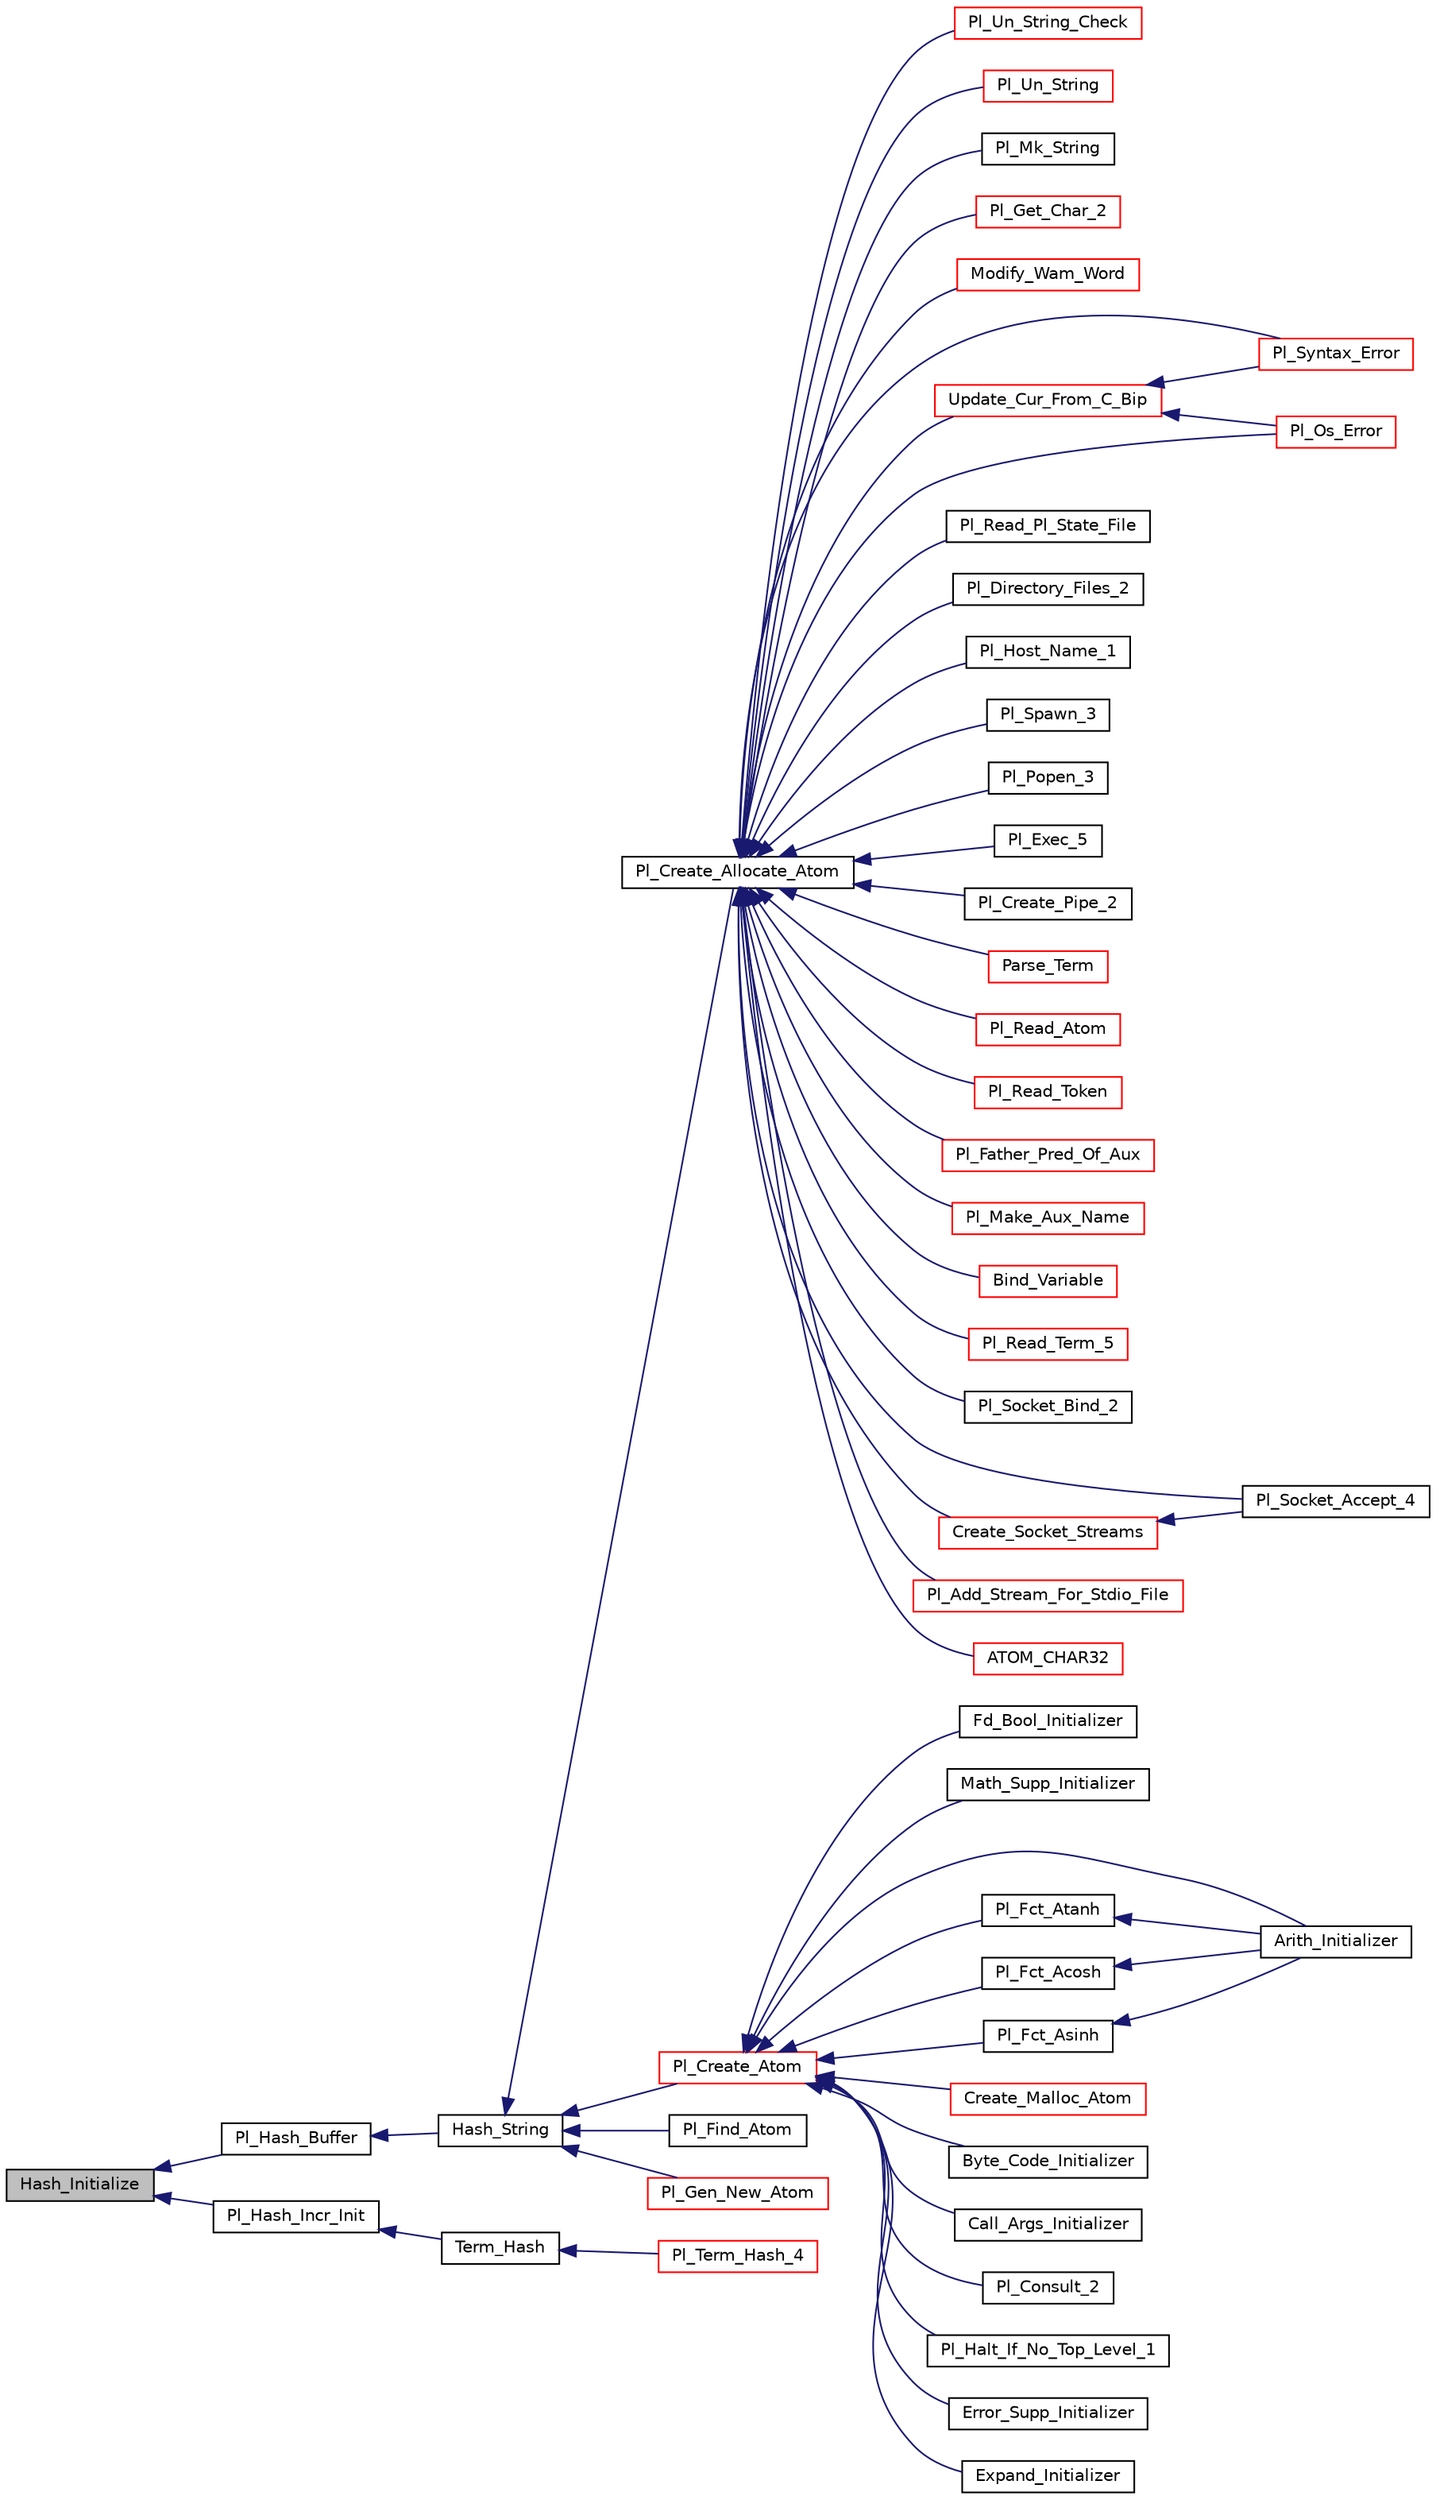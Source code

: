 digraph "Hash_Initialize"
{
  edge [fontname="Helvetica",fontsize="10",labelfontname="Helvetica",labelfontsize="10"];
  node [fontname="Helvetica",fontsize="10",shape=record];
  rankdir="LR";
  Node1 [label="Hash_Initialize",height=0.2,width=0.4,color="black", fillcolor="grey75", style="filled", fontcolor="black"];
  Node1 -> Node2 [dir="back",color="midnightblue",fontsize="10",style="solid",fontname="Helvetica"];
  Node2 [label="Pl_Hash_Buffer",height=0.2,width=0.4,color="black", fillcolor="white", style="filled",URL="$hash__fct_8h.html#a59393adcfbeeda198a890af25f29cf7c"];
  Node2 -> Node3 [dir="back",color="midnightblue",fontsize="10",style="solid",fontname="Helvetica"];
  Node3 [label="Hash_String",height=0.2,width=0.4,color="black", fillcolor="white", style="filled",URL="$atom_8c.html#a9ed09c0173fe0a0e6d0f90ec363687fe"];
  Node3 -> Node4 [dir="back",color="midnightblue",fontsize="10",style="solid",fontname="Helvetica"];
  Node4 [label="Pl_Create_Allocate_Atom",height=0.2,width=0.4,color="black", fillcolor="white", style="filled",URL="$atom_8h.html#a76a3983dda97458000ed903b9bc94f6c"];
  Node4 -> Node5 [dir="back",color="midnightblue",fontsize="10",style="solid",fontname="Helvetica"];
  Node5 [label="Pl_Un_String_Check",height=0.2,width=0.4,color="red", fillcolor="white", style="filled",URL="$c__supp_8h.html#aadb036ecc6069f9925f2b1250cc3a058"];
  Node4 -> Node6 [dir="back",color="midnightblue",fontsize="10",style="solid",fontname="Helvetica"];
  Node6 [label="Pl_Un_String",height=0.2,width=0.4,color="red", fillcolor="white", style="filled",URL="$c__supp_8h.html#a75c5fdf8cc9d0f0fd189de51f66d9655"];
  Node4 -> Node7 [dir="back",color="midnightblue",fontsize="10",style="solid",fontname="Helvetica"];
  Node7 [label="Pl_Mk_String",height=0.2,width=0.4,color="black", fillcolor="white", style="filled",URL="$c__supp_8h.html#a1e87ef3f9dbd61b7d7028e2e18d3a926"];
  Node4 -> Node8 [dir="back",color="midnightblue",fontsize="10",style="solid",fontname="Helvetica"];
  Node8 [label="Pl_Get_Char_2",height=0.2,width=0.4,color="red", fillcolor="white", style="filled",URL="$char__io__c_8c.html#a080ced92212fa7639a46b1bb16cbcf30"];
  Node4 -> Node9 [dir="back",color="midnightblue",fontsize="10",style="solid",fontname="Helvetica"];
  Node9 [label="Modify_Wam_Word",height=0.2,width=0.4,color="red", fillcolor="white", style="filled",URL="$debugger__c_8c.html#a038a5ba206b2861a848c62b9ec060b65"];
  Node4 -> Node10 [dir="back",color="midnightblue",fontsize="10",style="solid",fontname="Helvetica"];
  Node10 [label="Update_Cur_From_C_Bip",height=0.2,width=0.4,color="red", fillcolor="white", style="filled",URL="$error__supp_8c.html#aef1341aeb3ceb943d8e9d7d6f77b0582"];
  Node10 -> Node11 [dir="back",color="midnightblue",fontsize="10",style="solid",fontname="Helvetica"];
  Node11 [label="Pl_Syntax_Error",height=0.2,width=0.4,color="red", fillcolor="white", style="filled",URL="$error__supp_8h.html#a8bf7bb96d18b2385eb5e549a7fc25ccb"];
  Node10 -> Node12 [dir="back",color="midnightblue",fontsize="10",style="solid",fontname="Helvetica"];
  Node12 [label="Pl_Os_Error",height=0.2,width=0.4,color="red", fillcolor="white", style="filled",URL="$error__supp_8h.html#a76830f502895027f89f5430f7dcdd159"];
  Node4 -> Node11 [dir="back",color="midnightblue",fontsize="10",style="solid",fontname="Helvetica"];
  Node4 -> Node12 [dir="back",color="midnightblue",fontsize="10",style="solid",fontname="Helvetica"];
  Node4 -> Node13 [dir="back",color="midnightblue",fontsize="10",style="solid",fontname="Helvetica"];
  Node13 [label="Pl_Read_Pl_State_File",height=0.2,width=0.4,color="black", fillcolor="white", style="filled",URL="$flag__supp_8h.html#a6fb80438bca5ea3a8626da474b5111bc"];
  Node4 -> Node14 [dir="back",color="midnightblue",fontsize="10",style="solid",fontname="Helvetica"];
  Node14 [label="Pl_Directory_Files_2",height=0.2,width=0.4,color="black", fillcolor="white", style="filled",URL="$os__interf__c_8c.html#a054283b433b8460a7c04e81b4c43df2f"];
  Node4 -> Node15 [dir="back",color="midnightblue",fontsize="10",style="solid",fontname="Helvetica"];
  Node15 [label="Pl_Host_Name_1",height=0.2,width=0.4,color="black", fillcolor="white", style="filled",URL="$os__interf__c_8c.html#a4324525419034fbe31a887925737400f"];
  Node4 -> Node16 [dir="back",color="midnightblue",fontsize="10",style="solid",fontname="Helvetica"];
  Node16 [label="Pl_Spawn_3",height=0.2,width=0.4,color="black", fillcolor="white", style="filled",URL="$os__interf__c_8c.html#aed2810d942c8bfb1e7912897451fb1e3"];
  Node4 -> Node17 [dir="back",color="midnightblue",fontsize="10",style="solid",fontname="Helvetica"];
  Node17 [label="Pl_Popen_3",height=0.2,width=0.4,color="black", fillcolor="white", style="filled",URL="$os__interf__c_8c.html#a9d0485252a3b1c89182aa8c836af7343"];
  Node4 -> Node18 [dir="back",color="midnightblue",fontsize="10",style="solid",fontname="Helvetica"];
  Node18 [label="Pl_Exec_5",height=0.2,width=0.4,color="black", fillcolor="white", style="filled",URL="$os__interf__c_8c.html#aded08a658582be142616062585180aaa"];
  Node4 -> Node19 [dir="back",color="midnightblue",fontsize="10",style="solid",fontname="Helvetica"];
  Node19 [label="Pl_Create_Pipe_2",height=0.2,width=0.4,color="black", fillcolor="white", style="filled",URL="$os__interf__c_8c.html#ab3f1eca6ee6babddf88815166e3c08ee"];
  Node4 -> Node20 [dir="back",color="midnightblue",fontsize="10",style="solid",fontname="Helvetica"];
  Node20 [label="Parse_Term",height=0.2,width=0.4,color="red", fillcolor="white", style="filled",URL="$parse__supp_8c.html#ae03e3588605a54ec801f9f52c3983921"];
  Node4 -> Node21 [dir="back",color="midnightblue",fontsize="10",style="solid",fontname="Helvetica"];
  Node21 [label="Pl_Read_Atom",height=0.2,width=0.4,color="red", fillcolor="white", style="filled",URL="$parse__supp_8h.html#ac4272819d71e1fbfd3f7ac824a4cd9f4"];
  Node4 -> Node22 [dir="back",color="midnightblue",fontsize="10",style="solid",fontname="Helvetica"];
  Node22 [label="Pl_Read_Token",height=0.2,width=0.4,color="red", fillcolor="white", style="filled",URL="$parse__supp_8h.html#af01cd296c1ec2c9f36fc174562fcca9a"];
  Node4 -> Node23 [dir="back",color="midnightblue",fontsize="10",style="solid",fontname="Helvetica"];
  Node23 [label="Pl_Father_Pred_Of_Aux",height=0.2,width=0.4,color="red", fillcolor="white", style="filled",URL="$pred__supp_8h.html#a11ee7ce76d2cf9ed954eb59086228d2e"];
  Node4 -> Node24 [dir="back",color="midnightblue",fontsize="10",style="solid",fontname="Helvetica"];
  Node24 [label="Pl_Make_Aux_Name",height=0.2,width=0.4,color="red", fillcolor="white", style="filled",URL="$pred__supp_8h.html#a0116518f3303db9779c6cc3f5c2d878b"];
  Node4 -> Node25 [dir="back",color="midnightblue",fontsize="10",style="solid",fontname="Helvetica"];
  Node25 [label="Bind_Variable",height=0.2,width=0.4,color="red", fillcolor="white", style="filled",URL="$pretty__c_8c.html#a11fcf7012551c17045e0edd714f0c163"];
  Node4 -> Node26 [dir="back",color="midnightblue",fontsize="10",style="solid",fontname="Helvetica"];
  Node26 [label="Pl_Read_Term_5",height=0.2,width=0.4,color="red", fillcolor="white", style="filled",URL="$read__c_8c.html#ad383d406378b7b22f08a8382d1a80fb0"];
  Node4 -> Node27 [dir="back",color="midnightblue",fontsize="10",style="solid",fontname="Helvetica"];
  Node27 [label="Pl_Socket_Bind_2",height=0.2,width=0.4,color="black", fillcolor="white", style="filled",URL="$sockets__c_8c.html#aa1e6e178356d10d68da051d34dff64f1"];
  Node4 -> Node28 [dir="back",color="midnightblue",fontsize="10",style="solid",fontname="Helvetica"];
  Node28 [label="Pl_Socket_Accept_4",height=0.2,width=0.4,color="black", fillcolor="white", style="filled",URL="$sockets__c_8c.html#ae82e005638fc6d4c1cc9bb0fe3b3c6e3"];
  Node4 -> Node29 [dir="back",color="midnightblue",fontsize="10",style="solid",fontname="Helvetica"];
  Node29 [label="Create_Socket_Streams",height=0.2,width=0.4,color="red", fillcolor="white", style="filled",URL="$sockets__c_8c.html#a0d079005d2c64521c4431e8652047ec1"];
  Node29 -> Node28 [dir="back",color="midnightblue",fontsize="10",style="solid",fontname="Helvetica"];
  Node4 -> Node30 [dir="back",color="midnightblue",fontsize="10",style="solid",fontname="Helvetica"];
  Node30 [label="Pl_Add_Stream_For_Stdio_File",height=0.2,width=0.4,color="red", fillcolor="white", style="filled",URL="$stream__supp_8h.html#a4b575b16d8ce4212e975f935d57851f2"];
  Node4 -> Node31 [dir="back",color="midnightblue",fontsize="10",style="solid",fontname="Helvetica"];
  Node31 [label="ATOM_CHAR32",height=0.2,width=0.4,color="red", fillcolor="white", style="filled",URL="$atom_8h.html#ae3755451560fb2286cda72948613200f"];
  Node3 -> Node32 [dir="back",color="midnightblue",fontsize="10",style="solid",fontname="Helvetica"];
  Node32 [label="Pl_Create_Atom",height=0.2,width=0.4,color="red", fillcolor="white", style="filled",URL="$atom_8h.html#a068c993d95113a2ba7643918e68eedb3"];
  Node32 -> Node33 [dir="back",color="midnightblue",fontsize="10",style="solid",fontname="Helvetica"];
  Node33 [label="Fd_Bool_Initializer",height=0.2,width=0.4,color="black", fillcolor="white", style="filled",URL="$fd__bool__c_8c.html#a1a75f6073da95705cad602b580443664"];
  Node32 -> Node34 [dir="back",color="midnightblue",fontsize="10",style="solid",fontname="Helvetica"];
  Node34 [label="Math_Supp_Initializer",height=0.2,width=0.4,color="black", fillcolor="white", style="filled",URL="$math__supp_8c.html#a461e492934599bb99050cac0197fb1a2"];
  Node32 -> Node35 [dir="back",color="midnightblue",fontsize="10",style="solid",fontname="Helvetica"];
  Node35 [label="Arith_Initializer",height=0.2,width=0.4,color="black", fillcolor="white", style="filled",URL="$arith__inl__c_8c.html#a741422b3bcf3653225b1cb4ed6d5b571"];
  Node32 -> Node36 [dir="back",color="midnightblue",fontsize="10",style="solid",fontname="Helvetica"];
  Node36 [label="Pl_Fct_Atanh",height=0.2,width=0.4,color="black", fillcolor="white", style="filled",URL="$inl__protos_8h.html#ab3aee7265979843c90cdeb6c07bd5458"];
  Node36 -> Node35 [dir="back",color="midnightblue",fontsize="10",style="solid",fontname="Helvetica"];
  Node32 -> Node37 [dir="back",color="midnightblue",fontsize="10",style="solid",fontname="Helvetica"];
  Node37 [label="Pl_Fct_Acosh",height=0.2,width=0.4,color="black", fillcolor="white", style="filled",URL="$inl__protos_8h.html#a337695706751dc90ccc9b900977188ba"];
  Node37 -> Node35 [dir="back",color="midnightblue",fontsize="10",style="solid",fontname="Helvetica"];
  Node32 -> Node38 [dir="back",color="midnightblue",fontsize="10",style="solid",fontname="Helvetica"];
  Node38 [label="Pl_Fct_Asinh",height=0.2,width=0.4,color="black", fillcolor="white", style="filled",URL="$inl__protos_8h.html#afc02f5cff8069c07283e059a8545b31e"];
  Node38 -> Node35 [dir="back",color="midnightblue",fontsize="10",style="solid",fontname="Helvetica"];
  Node32 -> Node39 [dir="back",color="midnightblue",fontsize="10",style="solid",fontname="Helvetica"];
  Node39 [label="Create_Malloc_Atom",height=0.2,width=0.4,color="red", fillcolor="white", style="filled",URL="$atom__c_8c.html#a0955d501b8eac7be38108d9ab5ff7dd9"];
  Node32 -> Node40 [dir="back",color="midnightblue",fontsize="10",style="solid",fontname="Helvetica"];
  Node40 [label="Byte_Code_Initializer",height=0.2,width=0.4,color="black", fillcolor="white", style="filled",URL="$bc__supp_8c.html#affd179580fd234d803a76f318efa7061"];
  Node32 -> Node41 [dir="back",color="midnightblue",fontsize="10",style="solid",fontname="Helvetica"];
  Node41 [label="Call_Args_Initializer",height=0.2,width=0.4,color="black", fillcolor="white", style="filled",URL="$call__args__c_8c.html#adb02a3d568683af7698f8ab63889b9bb"];
  Node32 -> Node42 [dir="back",color="midnightblue",fontsize="10",style="solid",fontname="Helvetica"];
  Node42 [label="Pl_Consult_2",height=0.2,width=0.4,color="black", fillcolor="white", style="filled",URL="$consult__c_8c.html#a1aeea9f76cdfe478ce18d2262b45f36a"];
  Node32 -> Node43 [dir="back",color="midnightblue",fontsize="10",style="solid",fontname="Helvetica"];
  Node43 [label="Pl_Halt_If_No_Top_Level_1",height=0.2,width=0.4,color="black", fillcolor="white", style="filled",URL="$control__c_8c.html#a5c58fe74a5fcfe05a41d8aacb0f083be"];
  Node32 -> Node44 [dir="back",color="midnightblue",fontsize="10",style="solid",fontname="Helvetica"];
  Node44 [label="Error_Supp_Initializer",height=0.2,width=0.4,color="black", fillcolor="white", style="filled",URL="$error__supp_8c.html#a1d55363a4b7ae1994fbce692424fc5a0"];
  Node32 -> Node45 [dir="back",color="midnightblue",fontsize="10",style="solid",fontname="Helvetica"];
  Node45 [label="Expand_Initializer",height=0.2,width=0.4,color="black", fillcolor="white", style="filled",URL="$expand__c_8c.html#a914052071e0e3ddeb4a81e2950e21a36"];
  Node3 -> Node46 [dir="back",color="midnightblue",fontsize="10",style="solid",fontname="Helvetica"];
  Node46 [label="Pl_Find_Atom",height=0.2,width=0.4,color="black", fillcolor="white", style="filled",URL="$atom_8h.html#a219d2c8a895fdc3aceee9cd609eb4ae3"];
  Node3 -> Node47 [dir="back",color="midnightblue",fontsize="10",style="solid",fontname="Helvetica"];
  Node47 [label="Pl_Gen_New_Atom",height=0.2,width=0.4,color="red", fillcolor="white", style="filled",URL="$atom_8h.html#aa3ca6203017a3debae6d043cc6cc888f"];
  Node1 -> Node48 [dir="back",color="midnightblue",fontsize="10",style="solid",fontname="Helvetica"];
  Node48 [label="Pl_Hash_Incr_Init",height=0.2,width=0.4,color="black", fillcolor="white", style="filled",URL="$hash__fct_8h.html#ad016aa10ac5c6dc13d37e35b0f3ca994"];
  Node48 -> Node49 [dir="back",color="midnightblue",fontsize="10",style="solid",fontname="Helvetica"];
  Node49 [label="Term_Hash",height=0.2,width=0.4,color="black", fillcolor="white", style="filled",URL="$term__supp_8c.html#a3c3a2ab92ae862ab97d7b387f86163f4"];
  Node49 -> Node50 [dir="back",color="midnightblue",fontsize="10",style="solid",fontname="Helvetica"];
  Node50 [label="Pl_Term_Hash_4",height=0.2,width=0.4,color="red", fillcolor="white", style="filled",URL="$term__supp_8c.html#ab6030f1e3ba17884549245a2180d345f"];
}
